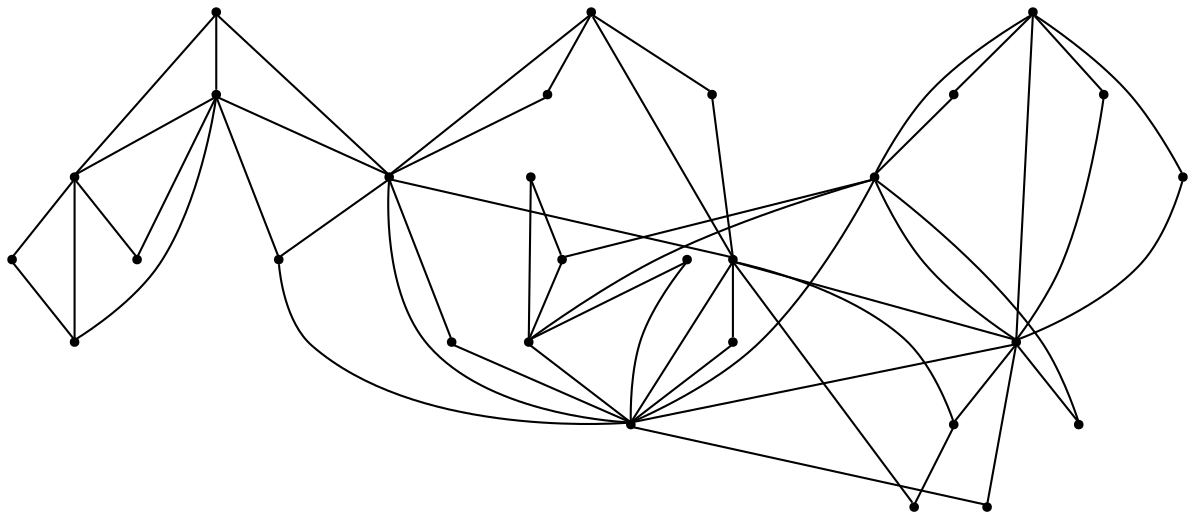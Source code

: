 graph {
  node [shape=point,comment="{\"directed\":false,\"doi\":\"10.1007/978-3-030-92931-2_12\",\"figure\":\"6 (2)\"}"]

  v0 [pos="1031.776874467434,382.47909997451245"]
  v1 [pos="864.7408476176327,362.8438890161084"]
  v2 [pos="747.6347006978959,242.26773736747066"]
  v3 [pos="1010.6568081785053,819.0149936387556"]
  v4 [pos="732.1374402439045,970.787495027101"]
  v5 [pos="844.5793131370823,845.5773306438933"]
  v6 [pos="904.5868444749549,688.6542305467801"]
  v7 [pos="996.1222445742515,651.2695318399457"]
  v8 [pos="879.1411124837088,530.3800044124623"]
  v9 [pos="805.875237084779,681.7366585427131"]
  v10 [pos="713.0260684816351,557.2765739418342"]
  v11 [pos="558.1263998568201,980.8971664778364"]
  v12 [pos="529.1551272745969,815.3813416311775"]
  v13 [pos="727.6200554622277,724.8595136854001"]
  v14 [pos="786.3054564193254,405.92934667897316"]
  v15 [pos="667.1145950195718,718.8461499506398"]
  v16 [pos="590.8483001315666,672.5184857820632"]
  v17 [pos="545.2743539906438,569.4284259867768"]
  v18 [pos="423.03507974355705,684.9079012439929"]
  v19 [pos="698.0288991386287,477.6941010039176"]
  v20 [pos="384.3080800666737,521.271345462012"]
  v21 [pos="406.06467436531045,354.6426097684289"]
  v22 [pos="574.0758693432701,364.10344885404595"]
  v23 [pos="686.9896318841843,873.3938702284352"]
  v24 [pos="539.5453237039424,456.91607711164124"]
  v25 [pos="239.20165570296075,943.1958013318704"]
  v26 [pos="361.40341278360575,827.6122966982648"]
  v27 [pos="285.10477523664895,781.3761987289553"]
  v28 [pos="250.7451632126452,419.0136319562084"]

  v0 -- v1 [id="-1",pos="1031.776874467434,382.47909997451245 864.7408476176327,362.8438890161084 864.7408476176327,362.8438890161084 864.7408476176327,362.8438890161084"]
  v25 -- v18 [id="-2",pos="239.20165570296075,943.1958013318704 423.03507974355705,684.9079012439929 423.03507974355705,684.9079012439929 423.03507974355705,684.9079012439929"]
  v25 -- v12 [id="-5",pos="239.20165570296075,943.1958013318704 529.1551272745969,815.3813416311775 529.1551272745969,815.3813416311775 529.1551272745969,815.3813416311775"]
  v25 -- v27 [id="-7",pos="239.20165570296075,943.1958013318704 285.10477523664895,781.3761987289553 285.10477523664895,781.3761987289553 285.10477523664895,781.3761987289553"]
  v25 -- v26 [id="-8",pos="239.20165570296075,943.1958013318704 361.40341278360575,827.6122966982648 361.40341278360575,827.6122966982648 361.40341278360575,827.6122966982648"]
  v28 -- v21 [id="-28",pos="250.7451632126452,419.0136319562084 406.06467436531045,354.6426097684289 406.06467436531045,354.6426097684289 406.06467436531045,354.6426097684289"]
  v28 -- v20 [id="-30",pos="250.7451632126452,419.0136319562084 384.3080800666737,521.271345462012 384.3080800666737,521.271345462012 384.3080800666737,521.271345462012"]
  v28 -- v18 [id="-33",pos="250.7451632126452,419.0136319562084 423.03507974355705,684.9079012439929 423.03507974355705,684.9079012439929 423.03507974355705,684.9079012439929"]
  v3 -- v4 [id="-38",pos="1010.6568081785053,819.0149936387556 732.1374402439045,970.787495027101 732.1374402439045,970.787495027101 732.1374402439045,970.787495027101"]
  v27 -- v18 [id="-40",pos="285.10477523664895,781.3761987289553 423.03507974355705,684.9079012439929 423.03507974355705,684.9079012439929 423.03507974355705,684.9079012439929"]
  v3 -- v5 [id="-47",pos="1010.6568081785053,819.0149936387556 844.5793131370823,845.5773306438933 844.5793131370823,845.5773306438933 844.5793131370823,845.5773306438933"]
  v3 -- v6 [id="-50",pos="1010.6568081785053,819.0149936387556 904.5868444749549,688.6542305467801 904.5868444749549,688.6542305467801 904.5868444749549,688.6542305467801"]
  v3 -- v7 [id="-51",pos="1010.6568081785053,819.0149936387556 996.1222445742515,651.2695318399457 996.1222445742515,651.2695318399457 996.1222445742515,651.2695318399457"]
  v26 -- v12 [id="-55",pos="361.40341278360575,827.6122966982648 529.1551272745969,815.3813416311775 529.1551272745969,815.3813416311775 529.1551272745969,815.3813416311775"]
  v20 -- v21 [id="-61",pos="384.3080800666737,521.271345462012 406.06467436531045,354.6426097684289 406.06467436531045,354.6426097684289 406.06467436531045,354.6426097684289"]
  v20 -- v24 [id="-64",pos="384.3080800666737,521.271345462012 539.5453237039424,456.91607711164124 539.5453237039424,456.91607711164124 539.5453237039424,456.91607711164124"]
  v20 -- v19 [id="-65",pos="384.3080800666737,521.271345462012 698.0288991386287,477.6941010039176 698.0288991386287,477.6941010039176 698.0288991386287,477.6941010039176"]
  v20 -- v17 [id="-68",pos="384.3080800666737,521.271345462012 545.2743539906438,569.4284259867768 545.2743539906438,569.4284259867768 545.2743539906438,569.4284259867768"]
  v20 -- v18 [id="-71",pos="384.3080800666737,521.271345462012 423.03507974355705,684.9079012439929 423.03507974355705,684.9079012439929 423.03507974355705,684.9079012439929"]
  v3 -- v8 [id="-74",pos="1010.6568081785053,819.0149936387556 879.1411124837088,530.3800044124623 879.1411124837088,530.3800044124623 879.1411124837088,530.3800044124623"]
  v21 -- v22 [id="-87",pos="406.06467436531045,354.6426097684289 574.0758693432701,364.10344885404595 574.0758693432701,364.10344885404595 574.0758693432701,364.10344885404595"]
  v21 -- v19 [id="-88",pos="406.06467436531045,354.6426097684289 698.0288991386287,477.6941010039176 698.0288991386287,477.6941010039176 698.0288991386287,477.6941010039176"]
  v21 -- v24 [id="-89",pos="406.06467436531045,354.6426097684289 539.5453237039424,456.91607711164124 539.5453237039424,456.91607711164124 539.5453237039424,456.91607711164124"]
  v7 -- v8 [id="-106",pos="996.1222445742515,651.2695318399457 879.1411124837088,530.3800044124623 879.1411124837088,530.3800044124623 879.1411124837088,530.3800044124623"]
  v18 -- v17 [id="-115",pos="423.03507974355705,684.9079012439929 545.2743539906438,569.4284259867768 545.2743539906438,569.4284259867768 545.2743539906438,569.4284259867768"]
  v18 -- v10 [id="-116",pos="423.03507974355705,684.9079012439929 713.0260684816351,557.2765739418342 713.0260684816351,557.2765739418342 713.0260684816351,557.2765739418342"]
  v18 -- v16 [id="-122",pos="423.03507974355705,684.9079012439929 590.8483001315666,672.5184857820632 590.8483001315666,672.5184857820632 590.8483001315666,672.5184857820632"]
  v18 -- v12 [id="-131",pos="423.03507974355705,684.9079012439929 529.1551272745969,815.3813416311775 529.1551272745969,815.3813416311775 529.1551272745969,815.3813416311775"]
  v6 -- v5 [id="-147",pos="904.5868444749549,688.6542305467801 844.5793131370823,845.5773306438933 844.5793131370823,845.5773306438933 844.5793131370823,845.5773306438933"]
  v8 -- v5 [id="-157",pos="879.1411124837088,530.3800044124623 844.5793131370823,845.5773306438933 844.5793131370823,845.5773306438933 844.5793131370823,845.5773306438933"]
  v8 -- v9 [id="-168",pos="879.1411124837088,530.3800044124623 805.875237084779,681.7366585427131 805.875237084779,681.7366585427131 805.875237084779,681.7366585427131"]
  v8 -- v2 [id="-177",pos="879.1411124837088,530.3800044124623 747.6347006978959,242.26773736747066 747.6347006978959,242.26773736747066 747.6347006978959,242.26773736747066"]
  v8 -- v1 [id="-178",pos="879.1411124837088,530.3800044124623 864.7408476176327,362.8438890161084 864.7408476176327,362.8438890161084 864.7408476176327,362.8438890161084"]
  v8 -- v10 [id="-179",pos="879.1411124837088,530.3800044124623 713.0260684816351,557.2765739418342 713.0260684816351,557.2765739418342 713.0260684816351,557.2765739418342"]
  v1 -- v2 [id="-189",pos="864.7408476176327,362.8438890161084 747.6347006978959,242.26773736747066 747.6347006978959,242.26773736747066 747.6347006978959,242.26773736747066"]
  v5 -- v11 [id="-203",pos="844.5793131370823,845.5773306438933 558.1263998568201,980.8971664778364 558.1263998568201,980.8971664778364 558.1263998568201,980.8971664778364"]
  v12 -- v15 [id="-212",pos="529.1551272745969,815.3813416311775 667.1145950195718,718.8461499506398 667.1145950195718,718.8461499506398 667.1145950195718,718.8461499506398"]
  v12 -- v10 [id="-215",pos="529.1551272745969,815.3813416311775 713.0260684816351,557.2765739418342 713.0260684816351,557.2765739418342 713.0260684816351,557.2765739418342"]
  v12 -- v5 [id="-218",pos="529.1551272745969,815.3813416311775 844.5793131370823,845.5773306438933 844.5793131370823,845.5773306438933 844.5793131370823,845.5773306438933"]
  v12 -- v23 [id="-219",pos="529.1551272745969,815.3813416311775 686.9896318841843,873.3938702284352 686.9896318841843,873.3938702284352 686.9896318841843,873.3938702284352"]
  v12 -- v11 [id="-222",pos="529.1551272745969,815.3813416311775 558.1263998568201,980.8971664778364 558.1263998568201,980.8971664778364 558.1263998568201,980.8971664778364"]
  v17 -- v10 [id="-234",pos="545.2743539906438,569.4284259867768 713.0260684816351,557.2765739418342 713.0260684816351,557.2765739418342 713.0260684816351,557.2765739418342"]
  v5 -- v13 [id="-239",pos="844.5793131370823,845.5773306438933 727.6200554622277,724.8595136854001 727.6200554622277,724.8595136854001 727.6200554622277,724.8595136854001"]
  v11 -- v23 [id="-242",pos="558.1263998568201,980.8971664778364 686.9896318841843,873.3938702284352 686.9896318841843,873.3938702284352 686.9896318841843,873.3938702284352"]
  v22 -- v19 [id="-249",pos="574.0758693432701,364.10344885404595 698.0288991386287,477.6941010039176 698.0288991386287,477.6941010039176 698.0288991386287,477.6941010039176"]
  v16 -- v10 [id="-250",pos="590.8483001315666,672.5184857820632 713.0260684816351,557.2765739418342 713.0260684816351,557.2765739418342 713.0260684816351,557.2765739418342"]
  v15 -- v10 [id="-253",pos="667.1145950195718,718.8461499506398 713.0260684816351,557.2765739418342 713.0260684816351,557.2765739418342 713.0260684816351,557.2765739418342"]
  v5 -- v9 [id="-259",pos="844.5793131370823,845.5773306438933 805.875237084779,681.7366585427131 805.875237084779,681.7366585427131 805.875237084779,681.7366585427131"]
  v5 -- v10 [id="-283",pos="844.5793131370823,845.5773306438933 713.0260684816351,557.2765739418342 713.0260684816351,557.2765739418342 713.0260684816351,557.2765739418342"]
  v14 -- v10 [id="-306",pos="786.3054564193254,405.92934667897316 713.0260684816351,557.2765739418342 713.0260684816351,557.2765739418342 713.0260684816351,557.2765739418342"]
  v14 -- v2 [id="-307",pos="786.3054564193254,405.92934667897316 747.6347006978959,242.26773736747066 747.6347006978959,242.26773736747066 747.6347006978959,242.26773736747066"]
  v2 -- v10 [id="-308",pos="747.6347006978959,242.26773736747066 713.0260684816351,557.2765739418342 713.0260684816351,557.2765739418342 713.0260684816351,557.2765739418342"]
  v2 -- v0 [id="-309",pos="747.6347006978959,242.26773736747066 1031.776874467434,382.47909997451245 1031.776874467434,382.47909997451245 1031.776874467434,382.47909997451245"]
  v10 -- v13 [id="-341",pos="713.0260684816351,557.2765739418342 727.6200554622277,724.8595136854001 727.6200554622277,724.8595136854001 727.6200554622277,724.8595136854001"]
  v4 -- v5 [id="-363",pos="732.1374402439045,970.787495027101 844.5793131370823,845.5773306438933 844.5793131370823,845.5773306438933 844.5793131370823,845.5773306438933"]
}